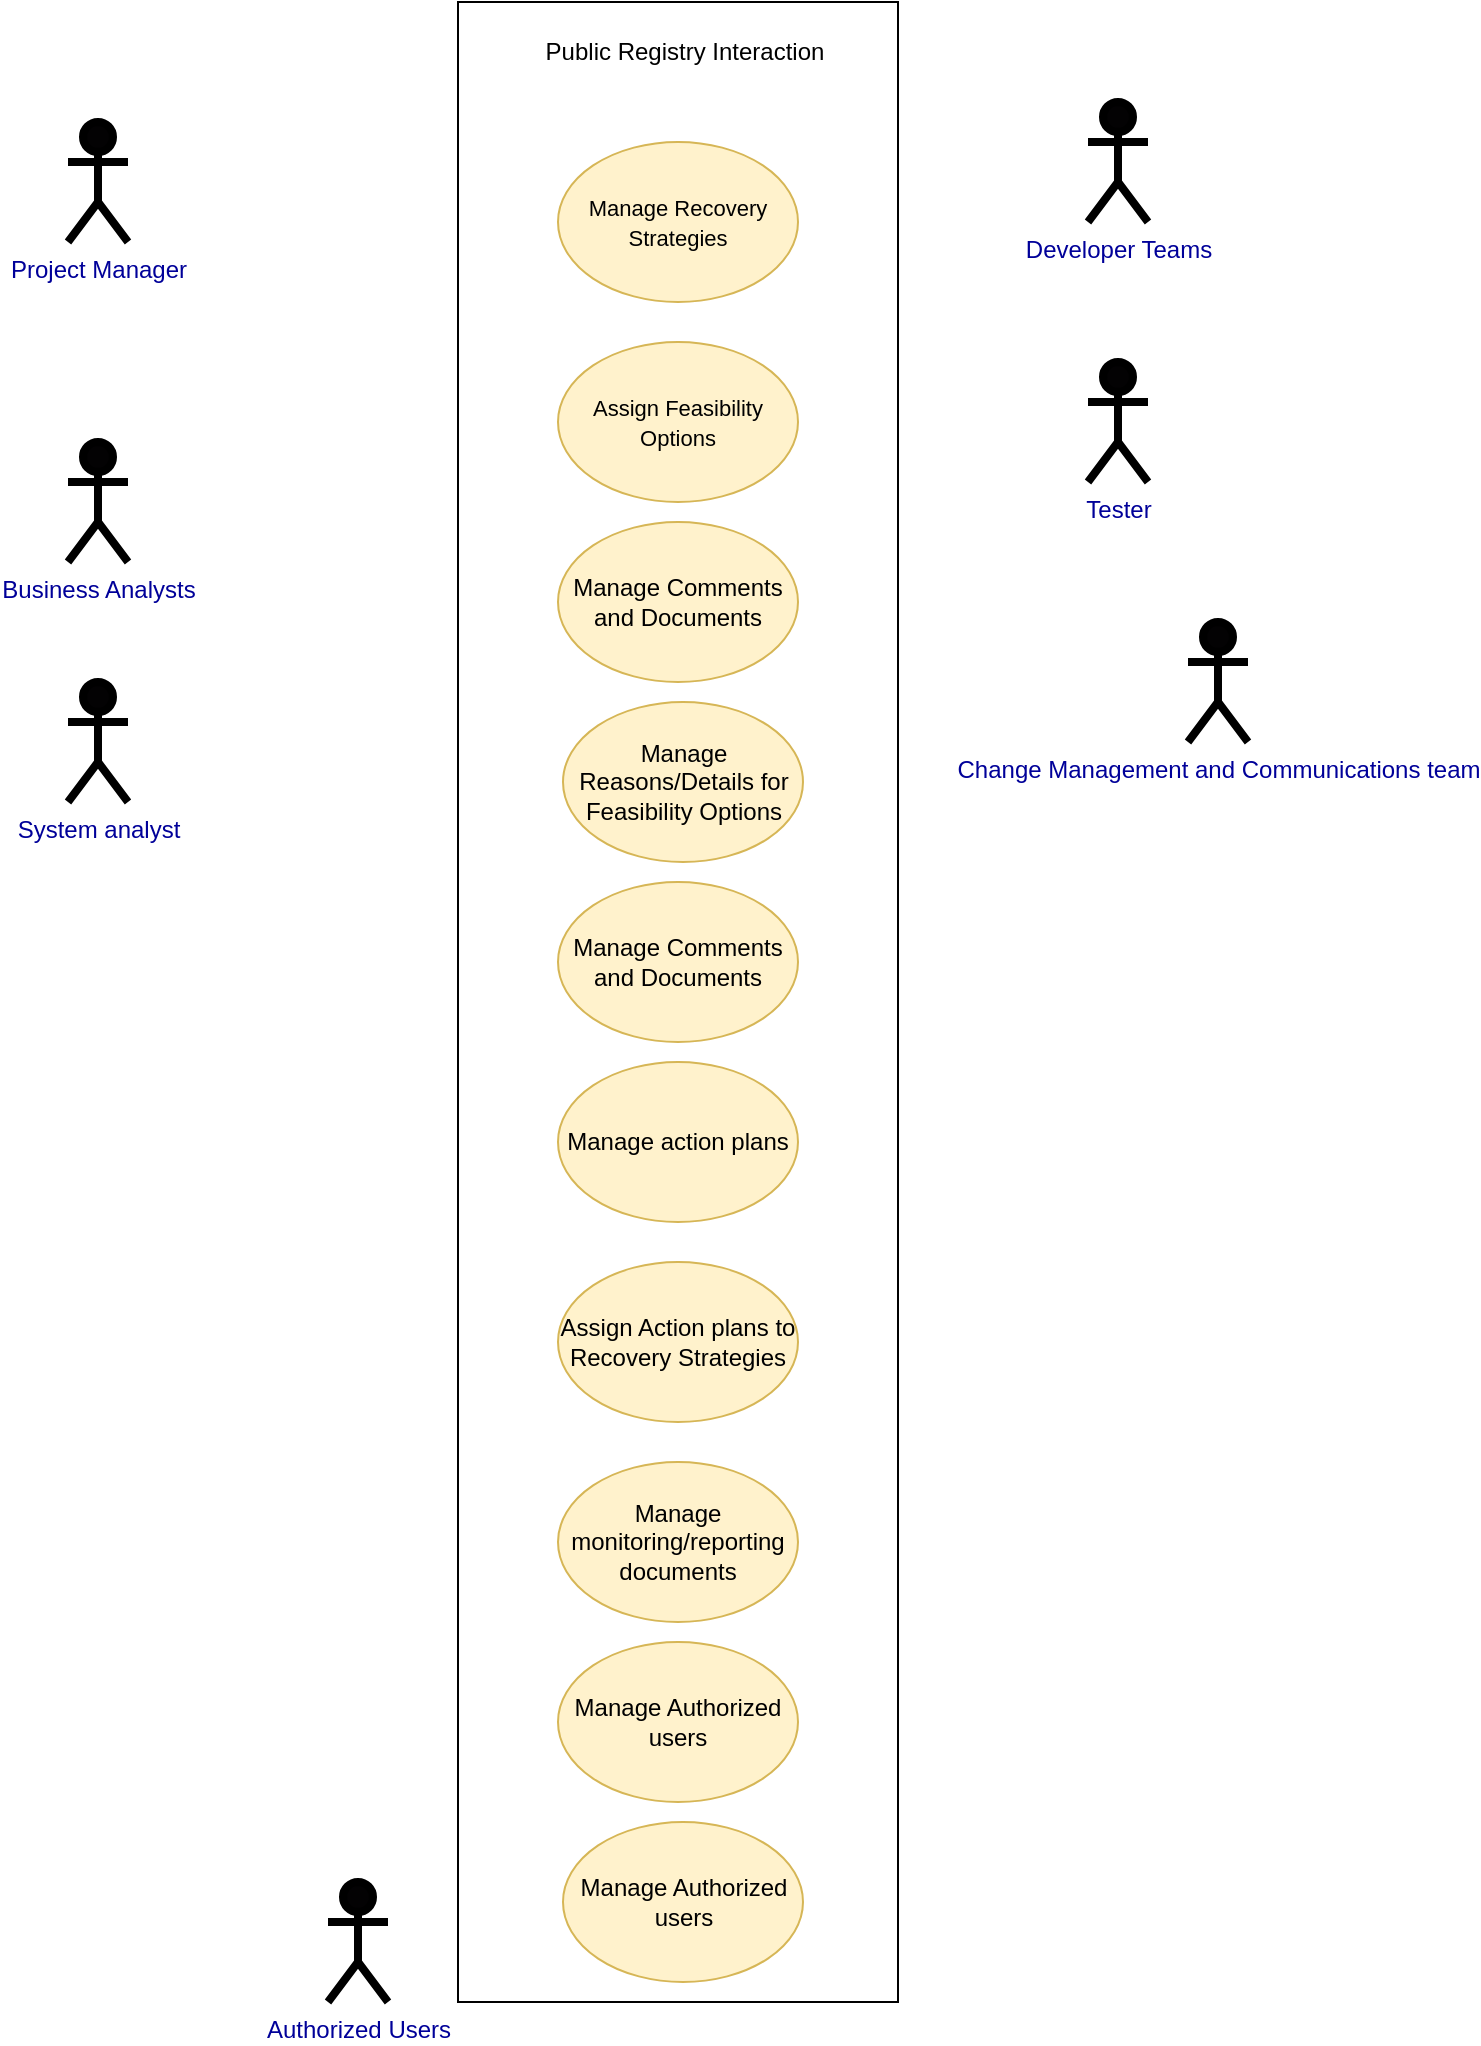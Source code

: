 <mxfile version="22.1.7" type="github">
  <diagram id="1cee9afd-dcdd-cf27-cb82-50d77dad4855" name="Page-1">
    <mxGraphModel dx="1671" dy="1018" grid="1" gridSize="10" guides="1" tooltips="1" connect="1" arrows="1" fold="1" page="1" pageScale="1" pageWidth="850" pageHeight="1100" math="0" shadow="0">
      <root>
        <mxCell id="0" />
        <mxCell id="1" parent="0" />
        <mxCell id="4ThGJ15uXNUf0RNEpSx--26" value="" style="rounded=0;whiteSpace=wrap;html=1;fillColor=default;" parent="1" vertex="1">
          <mxGeometry x="315" y="40" width="220" height="1000" as="geometry" />
        </mxCell>
        <mxCell id="c1cb8d76720eaeb-6" value="Manage Comments and Documents" style="ellipse;whiteSpace=wrap;html=1;fillColor=#fff2cc;strokeColor=#d6b656;" parent="1" vertex="1">
          <mxGeometry x="365" y="300" width="120" height="80" as="geometry" />
        </mxCell>
        <mxCell id="c1cb8d76720eaeb-26" value="&lt;span style=&quot;font-size: 11px;&quot;&gt;Manage Recovery Strategies&lt;/span&gt;" style="ellipse;whiteSpace=wrap;html=1;fillColor=#fff2cc;strokeColor=#d6b656;" parent="1" vertex="1">
          <mxGeometry x="365" y="110" width="120" height="80" as="geometry" />
        </mxCell>
        <mxCell id="4ThGJ15uXNUf0RNEpSx--27" value="Public Registry Interaction" style="text;html=1;align=center;verticalAlign=middle;resizable=0;points=[];autosize=1;strokeColor=none;fillColor=none;" parent="1" vertex="1">
          <mxGeometry x="347.5" y="50" width="160" height="30" as="geometry" />
        </mxCell>
        <mxCell id="4ThGJ15uXNUf0RNEpSx--28" value="&lt;span style=&quot;font-size: 11px;&quot;&gt;Assign Feasibility Options&lt;/span&gt;" style="ellipse;whiteSpace=wrap;html=1;fillColor=#fff2cc;strokeColor=#d6b656;" parent="1" vertex="1">
          <mxGeometry x="365" y="210" width="120" height="80" as="geometry" />
        </mxCell>
        <mxCell id="NXkf0V2V1COPAbD15EZ_-11" value="Project Manager" style="shape=umlActor;verticalLabelPosition=bottom;labelBackgroundColor=#ffffff;verticalAlign=top;html=1;strokeWidth=4;fillColor=#030203;strokeColor=#000000;fontColor=#000099;" vertex="1" parent="1">
          <mxGeometry x="120" y="100" width="30" height="60" as="geometry" />
        </mxCell>
        <mxCell id="NXkf0V2V1COPAbD15EZ_-13" value="Business Analysts" style="shape=umlActor;verticalLabelPosition=bottom;labelBackgroundColor=#ffffff;verticalAlign=top;html=1;strokeWidth=4;fillColor=#030203;strokeColor=#000000;fontColor=#000099;" vertex="1" parent="1">
          <mxGeometry x="120" y="260" width="30" height="60" as="geometry" />
        </mxCell>
        <mxCell id="NXkf0V2V1COPAbD15EZ_-14" value="System analyst" style="shape=umlActor;verticalLabelPosition=bottom;labelBackgroundColor=#ffffff;verticalAlign=top;html=1;strokeWidth=4;fillColor=#030203;strokeColor=#000000;fontColor=#000099;" vertex="1" parent="1">
          <mxGeometry x="120" y="380" width="30" height="60" as="geometry" />
        </mxCell>
        <mxCell id="NXkf0V2V1COPAbD15EZ_-15" value="Developer Teams" style="shape=umlActor;verticalLabelPosition=bottom;labelBackgroundColor=#ffffff;verticalAlign=top;html=1;strokeWidth=4;fillColor=#030203;strokeColor=#000000;fontColor=#000099;" vertex="1" parent="1">
          <mxGeometry x="630" y="90" width="30" height="60" as="geometry" />
        </mxCell>
        <mxCell id="NXkf0V2V1COPAbD15EZ_-16" value="Tester" style="shape=umlActor;verticalLabelPosition=bottom;labelBackgroundColor=#ffffff;verticalAlign=top;html=1;strokeWidth=4;fillColor=#030203;strokeColor=#000000;fontColor=#000099;" vertex="1" parent="1">
          <mxGeometry x="630" y="220" width="30" height="60" as="geometry" />
        </mxCell>
        <mxCell id="NXkf0V2V1COPAbD15EZ_-17" value="Change Management and Communications team" style="shape=umlActor;verticalLabelPosition=bottom;labelBackgroundColor=#ffffff;verticalAlign=top;html=1;strokeWidth=4;fillColor=#030203;strokeColor=#000000;fontColor=#000099;" vertex="1" parent="1">
          <mxGeometry x="680" y="350" width="30" height="60" as="geometry" />
        </mxCell>
        <mxCell id="NXkf0V2V1COPAbD15EZ_-18" value="Authorized Users" style="shape=umlActor;verticalLabelPosition=bottom;labelBackgroundColor=#ffffff;verticalAlign=top;html=1;strokeWidth=4;fillColor=#030203;strokeColor=#000000;fontColor=#000099;" vertex="1" parent="1">
          <mxGeometry x="250" y="980" width="30" height="60" as="geometry" />
        </mxCell>
        <mxCell id="NXkf0V2V1COPAbD15EZ_-19" value="Manage Reasons/Details for Feasibility Options" style="ellipse;whiteSpace=wrap;html=1;fillColor=#fff2cc;strokeColor=#d6b656;" vertex="1" parent="1">
          <mxGeometry x="367.5" y="390" width="120" height="80" as="geometry" />
        </mxCell>
        <mxCell id="NXkf0V2V1COPAbD15EZ_-20" value="Manage Comments and Documents" style="ellipse;whiteSpace=wrap;html=1;fillColor=#fff2cc;strokeColor=#d6b656;" vertex="1" parent="1">
          <mxGeometry x="365" y="480" width="120" height="80" as="geometry" />
        </mxCell>
        <mxCell id="NXkf0V2V1COPAbD15EZ_-24" value="Manage action plans" style="ellipse;whiteSpace=wrap;html=1;fillColor=#fff2cc;strokeColor=#d6b656;" vertex="1" parent="1">
          <mxGeometry x="365" y="570" width="120" height="80" as="geometry" />
        </mxCell>
        <mxCell id="NXkf0V2V1COPAbD15EZ_-25" value="Assign Action plans to Recovery Strategies" style="ellipse;whiteSpace=wrap;html=1;fillColor=#fff2cc;strokeColor=#d6b656;" vertex="1" parent="1">
          <mxGeometry x="365" y="670" width="120" height="80" as="geometry" />
        </mxCell>
        <mxCell id="NXkf0V2V1COPAbD15EZ_-26" value="Manage monitoring/reporting documents" style="ellipse;whiteSpace=wrap;html=1;fillColor=#fff2cc;strokeColor=#d6b656;" vertex="1" parent="1">
          <mxGeometry x="365" y="770" width="120" height="80" as="geometry" />
        </mxCell>
        <mxCell id="NXkf0V2V1COPAbD15EZ_-28" value="Manage Authorized users" style="ellipse;whiteSpace=wrap;html=1;fillColor=#fff2cc;strokeColor=#d6b656;" vertex="1" parent="1">
          <mxGeometry x="365" y="860" width="120" height="80" as="geometry" />
        </mxCell>
        <mxCell id="NXkf0V2V1COPAbD15EZ_-29" value="Manage Authorized users" style="ellipse;whiteSpace=wrap;html=1;fillColor=#fff2cc;strokeColor=#d6b656;" vertex="1" parent="1">
          <mxGeometry x="367.5" y="950" width="120" height="80" as="geometry" />
        </mxCell>
      </root>
    </mxGraphModel>
  </diagram>
</mxfile>
